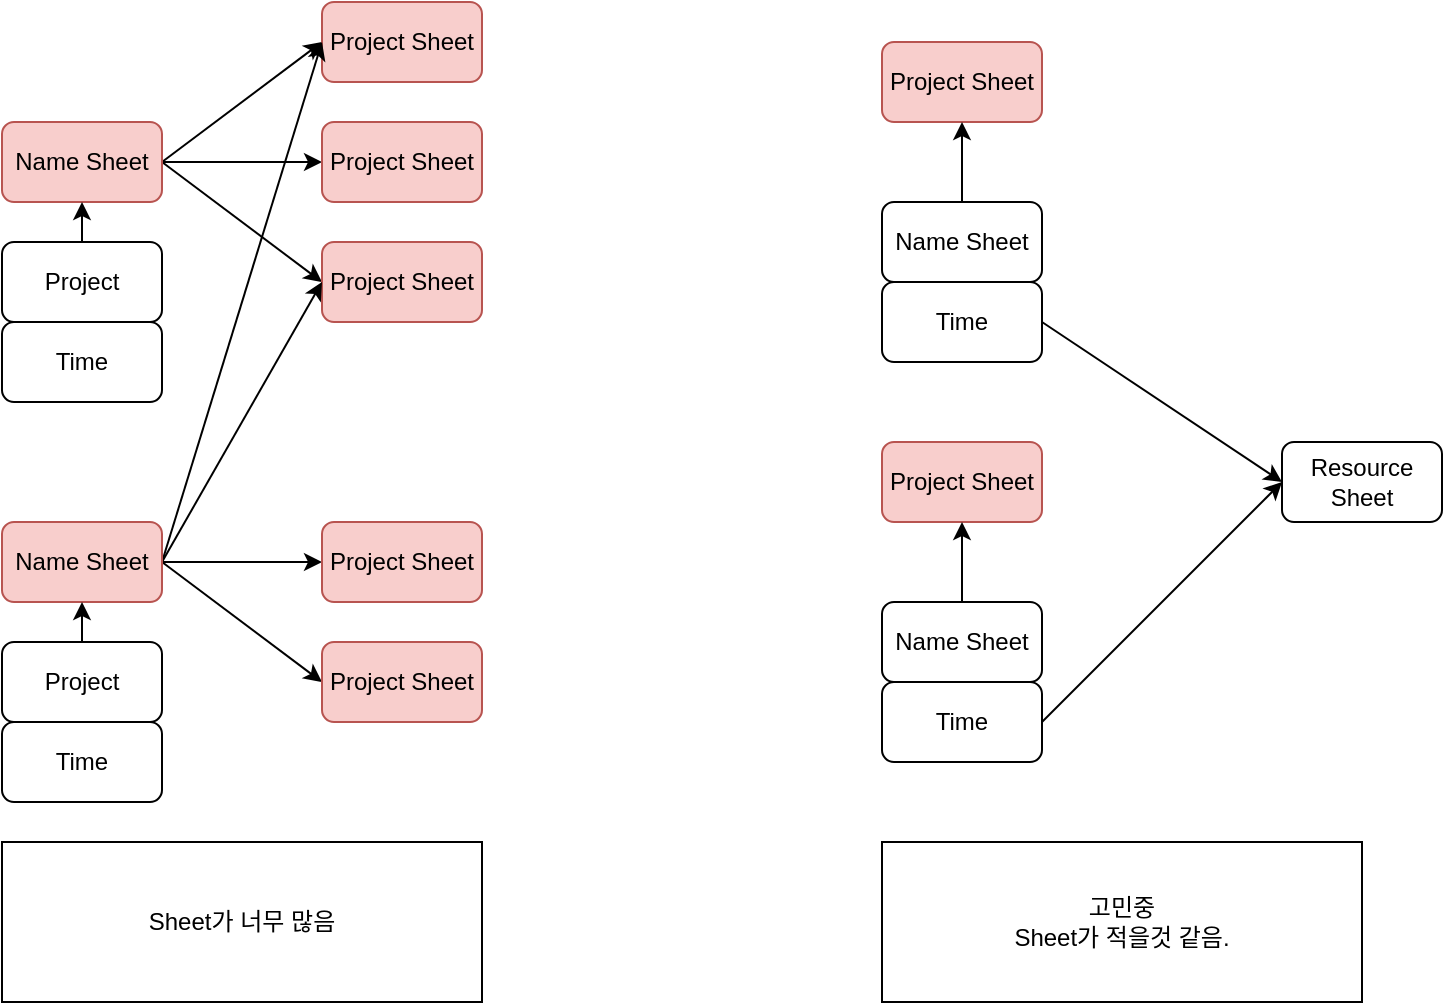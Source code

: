 <mxfile version="21.6.8" type="github">
  <diagram name="페이지-1" id="scTs8rndlXiAAdvTCo-n">
    <mxGraphModel dx="1392" dy="775" grid="1" gridSize="10" guides="1" tooltips="1" connect="1" arrows="1" fold="1" page="1" pageScale="1" pageWidth="827" pageHeight="1169" math="0" shadow="0">
      <root>
        <mxCell id="0" />
        <mxCell id="1" parent="0" />
        <mxCell id="Gr3zVidgoqD8lnO1tUQA-15" style="edgeStyle=orthogonalEdgeStyle;rounded=0;orthogonalLoop=1;jettySize=auto;html=1;exitX=1;exitY=0.5;exitDx=0;exitDy=0;entryX=0;entryY=0.5;entryDx=0;entryDy=0;" edge="1" parent="1" source="Gr3zVidgoqD8lnO1tUQA-10" target="Gr3zVidgoqD8lnO1tUQA-14">
          <mxGeometry relative="1" as="geometry" />
        </mxCell>
        <mxCell id="Gr3zVidgoqD8lnO1tUQA-17" style="orthogonalLoop=1;jettySize=auto;html=1;exitX=1;exitY=0.5;exitDx=0;exitDy=0;entryX=0;entryY=0.5;entryDx=0;entryDy=0;rounded=0;strokeColor=default;" edge="1" parent="1" source="Gr3zVidgoqD8lnO1tUQA-10" target="Gr3zVidgoqD8lnO1tUQA-16">
          <mxGeometry relative="1" as="geometry" />
        </mxCell>
        <mxCell id="Gr3zVidgoqD8lnO1tUQA-21" style="rounded=0;orthogonalLoop=1;jettySize=auto;html=1;exitX=1;exitY=0.5;exitDx=0;exitDy=0;entryX=0;entryY=0.5;entryDx=0;entryDy=0;" edge="1" parent="1" source="Gr3zVidgoqD8lnO1tUQA-10" target="Gr3zVidgoqD8lnO1tUQA-19">
          <mxGeometry relative="1" as="geometry" />
        </mxCell>
        <mxCell id="Gr3zVidgoqD8lnO1tUQA-10" value="Name Sheet" style="rounded=1;whiteSpace=wrap;html=1;fillColor=#f8cecc;strokeColor=#b85450;" vertex="1" parent="1">
          <mxGeometry x="80" y="280" width="80" height="40" as="geometry" />
        </mxCell>
        <mxCell id="Gr3zVidgoqD8lnO1tUQA-13" style="edgeStyle=orthogonalEdgeStyle;rounded=0;orthogonalLoop=1;jettySize=auto;html=1;exitX=0.5;exitY=0;exitDx=0;exitDy=0;entryX=0.5;entryY=1;entryDx=0;entryDy=0;" edge="1" parent="1" source="Gr3zVidgoqD8lnO1tUQA-11" target="Gr3zVidgoqD8lnO1tUQA-10">
          <mxGeometry relative="1" as="geometry" />
        </mxCell>
        <mxCell id="Gr3zVidgoqD8lnO1tUQA-11" value="Project" style="rounded=1;whiteSpace=wrap;html=1;" vertex="1" parent="1">
          <mxGeometry x="80" y="340" width="80" height="40" as="geometry" />
        </mxCell>
        <mxCell id="Gr3zVidgoqD8lnO1tUQA-12" value="Time" style="rounded=1;whiteSpace=wrap;html=1;" vertex="1" parent="1">
          <mxGeometry x="80" y="380" width="80" height="40" as="geometry" />
        </mxCell>
        <mxCell id="Gr3zVidgoqD8lnO1tUQA-14" value="Project Sheet" style="rounded=1;whiteSpace=wrap;html=1;fillColor=#f8cecc;strokeColor=#b85450;" vertex="1" parent="1">
          <mxGeometry x="240" y="280" width="80" height="40" as="geometry" />
        </mxCell>
        <mxCell id="Gr3zVidgoqD8lnO1tUQA-16" value="Project Sheet" style="rounded=1;whiteSpace=wrap;html=1;fillColor=#f8cecc;strokeColor=#b85450;" vertex="1" parent="1">
          <mxGeometry x="240" y="340" width="80" height="40" as="geometry" />
        </mxCell>
        <mxCell id="Gr3zVidgoqD8lnO1tUQA-19" value="Project Sheet" style="rounded=1;whiteSpace=wrap;html=1;fillColor=#f8cecc;strokeColor=#b85450;" vertex="1" parent="1">
          <mxGeometry x="240" y="220" width="80" height="40" as="geometry" />
        </mxCell>
        <mxCell id="Gr3zVidgoqD8lnO1tUQA-29" style="edgeStyle=orthogonalEdgeStyle;rounded=0;orthogonalLoop=1;jettySize=auto;html=1;exitX=1;exitY=0.5;exitDx=0;exitDy=0;entryX=0;entryY=0.5;entryDx=0;entryDy=0;" edge="1" parent="1" source="Gr3zVidgoqD8lnO1tUQA-22" target="Gr3zVidgoqD8lnO1tUQA-26">
          <mxGeometry relative="1" as="geometry" />
        </mxCell>
        <mxCell id="Gr3zVidgoqD8lnO1tUQA-30" style="rounded=0;orthogonalLoop=1;jettySize=auto;html=1;exitX=1;exitY=0.5;exitDx=0;exitDy=0;entryX=0;entryY=0.5;entryDx=0;entryDy=0;" edge="1" parent="1" source="Gr3zVidgoqD8lnO1tUQA-22" target="Gr3zVidgoqD8lnO1tUQA-16">
          <mxGeometry relative="1" as="geometry" />
        </mxCell>
        <mxCell id="Gr3zVidgoqD8lnO1tUQA-31" style="rounded=0;orthogonalLoop=1;jettySize=auto;html=1;exitX=1;exitY=0.5;exitDx=0;exitDy=0;" edge="1" parent="1" source="Gr3zVidgoqD8lnO1tUQA-22">
          <mxGeometry relative="1" as="geometry">
            <mxPoint x="240" y="240" as="targetPoint" />
          </mxGeometry>
        </mxCell>
        <mxCell id="Gr3zVidgoqD8lnO1tUQA-32" style="rounded=0;orthogonalLoop=1;jettySize=auto;html=1;exitX=1;exitY=0.5;exitDx=0;exitDy=0;entryX=0;entryY=0.5;entryDx=0;entryDy=0;" edge="1" parent="1" source="Gr3zVidgoqD8lnO1tUQA-22" target="Gr3zVidgoqD8lnO1tUQA-27">
          <mxGeometry relative="1" as="geometry" />
        </mxCell>
        <mxCell id="Gr3zVidgoqD8lnO1tUQA-22" value="Name Sheet" style="rounded=1;whiteSpace=wrap;html=1;fillColor=#f8cecc;strokeColor=#b85450;" vertex="1" parent="1">
          <mxGeometry x="80" y="480" width="80" height="40" as="geometry" />
        </mxCell>
        <mxCell id="Gr3zVidgoqD8lnO1tUQA-23" style="edgeStyle=orthogonalEdgeStyle;rounded=0;orthogonalLoop=1;jettySize=auto;html=1;exitX=0.5;exitY=0;exitDx=0;exitDy=0;entryX=0.5;entryY=1;entryDx=0;entryDy=0;" edge="1" parent="1" source="Gr3zVidgoqD8lnO1tUQA-24" target="Gr3zVidgoqD8lnO1tUQA-22">
          <mxGeometry relative="1" as="geometry" />
        </mxCell>
        <mxCell id="Gr3zVidgoqD8lnO1tUQA-24" value="Project" style="rounded=1;whiteSpace=wrap;html=1;" vertex="1" parent="1">
          <mxGeometry x="80" y="540" width="80" height="40" as="geometry" />
        </mxCell>
        <mxCell id="Gr3zVidgoqD8lnO1tUQA-25" value="Time" style="rounded=1;whiteSpace=wrap;html=1;" vertex="1" parent="1">
          <mxGeometry x="80" y="580" width="80" height="40" as="geometry" />
        </mxCell>
        <mxCell id="Gr3zVidgoqD8lnO1tUQA-26" value="Project Sheet" style="rounded=1;whiteSpace=wrap;html=1;fillColor=#f8cecc;strokeColor=#b85450;" vertex="1" parent="1">
          <mxGeometry x="240" y="480" width="80" height="40" as="geometry" />
        </mxCell>
        <mxCell id="Gr3zVidgoqD8lnO1tUQA-27" value="Project Sheet" style="rounded=1;whiteSpace=wrap;html=1;fillColor=#f8cecc;strokeColor=#b85450;" vertex="1" parent="1">
          <mxGeometry x="240" y="540" width="80" height="40" as="geometry" />
        </mxCell>
        <mxCell id="Gr3zVidgoqD8lnO1tUQA-33" value="Project Sheet" style="rounded=1;whiteSpace=wrap;html=1;fillColor=#f8cecc;strokeColor=#b85450;" vertex="1" parent="1">
          <mxGeometry x="520" y="240" width="80" height="40" as="geometry" />
        </mxCell>
        <mxCell id="Gr3zVidgoqD8lnO1tUQA-36" style="edgeStyle=orthogonalEdgeStyle;rounded=0;orthogonalLoop=1;jettySize=auto;html=1;exitX=0.5;exitY=0;exitDx=0;exitDy=0;entryX=0.5;entryY=1;entryDx=0;entryDy=0;" edge="1" parent="1" source="Gr3zVidgoqD8lnO1tUQA-34" target="Gr3zVidgoqD8lnO1tUQA-33">
          <mxGeometry relative="1" as="geometry" />
        </mxCell>
        <mxCell id="Gr3zVidgoqD8lnO1tUQA-34" value="Name Sheet" style="rounded=1;whiteSpace=wrap;html=1;" vertex="1" parent="1">
          <mxGeometry x="520" y="320" width="80" height="40" as="geometry" />
        </mxCell>
        <mxCell id="Gr3zVidgoqD8lnO1tUQA-46" style="rounded=0;orthogonalLoop=1;jettySize=auto;html=1;exitX=1;exitY=0.5;exitDx=0;exitDy=0;entryX=0;entryY=0.5;entryDx=0;entryDy=0;" edge="1" parent="1" source="Gr3zVidgoqD8lnO1tUQA-35" target="Gr3zVidgoqD8lnO1tUQA-45">
          <mxGeometry relative="1" as="geometry" />
        </mxCell>
        <mxCell id="Gr3zVidgoqD8lnO1tUQA-35" value="Time" style="rounded=1;whiteSpace=wrap;html=1;" vertex="1" parent="1">
          <mxGeometry x="520" y="360" width="80" height="40" as="geometry" />
        </mxCell>
        <mxCell id="Gr3zVidgoqD8lnO1tUQA-41" value="Project Sheet" style="rounded=1;whiteSpace=wrap;html=1;fillColor=#f8cecc;strokeColor=#b85450;" vertex="1" parent="1">
          <mxGeometry x="520" y="440" width="80" height="40" as="geometry" />
        </mxCell>
        <mxCell id="Gr3zVidgoqD8lnO1tUQA-42" style="edgeStyle=orthogonalEdgeStyle;rounded=0;orthogonalLoop=1;jettySize=auto;html=1;exitX=0.5;exitY=0;exitDx=0;exitDy=0;entryX=0.5;entryY=1;entryDx=0;entryDy=0;" edge="1" parent="1" source="Gr3zVidgoqD8lnO1tUQA-43" target="Gr3zVidgoqD8lnO1tUQA-41">
          <mxGeometry relative="1" as="geometry" />
        </mxCell>
        <mxCell id="Gr3zVidgoqD8lnO1tUQA-43" value="Name Sheet" style="rounded=1;whiteSpace=wrap;html=1;" vertex="1" parent="1">
          <mxGeometry x="520" y="520" width="80" height="40" as="geometry" />
        </mxCell>
        <mxCell id="Gr3zVidgoqD8lnO1tUQA-47" style="rounded=0;orthogonalLoop=1;jettySize=auto;html=1;exitX=1;exitY=0.5;exitDx=0;exitDy=0;entryX=0;entryY=0.5;entryDx=0;entryDy=0;" edge="1" parent="1" source="Gr3zVidgoqD8lnO1tUQA-44" target="Gr3zVidgoqD8lnO1tUQA-45">
          <mxGeometry relative="1" as="geometry" />
        </mxCell>
        <mxCell id="Gr3zVidgoqD8lnO1tUQA-44" value="Time" style="rounded=1;whiteSpace=wrap;html=1;" vertex="1" parent="1">
          <mxGeometry x="520" y="560" width="80" height="40" as="geometry" />
        </mxCell>
        <mxCell id="Gr3zVidgoqD8lnO1tUQA-45" value="Resource&lt;br&gt;Sheet" style="rounded=1;whiteSpace=wrap;html=1;" vertex="1" parent="1">
          <mxGeometry x="720" y="440" width="80" height="40" as="geometry" />
        </mxCell>
        <mxCell id="Gr3zVidgoqD8lnO1tUQA-50" value="Sheet가 너무 많음" style="rounded=0;whiteSpace=wrap;html=1;" vertex="1" parent="1">
          <mxGeometry x="80" y="640" width="240" height="80" as="geometry" />
        </mxCell>
        <mxCell id="Gr3zVidgoqD8lnO1tUQA-51" value="고민중&lt;br&gt;Sheet가 적을것 같음.&lt;br&gt;" style="rounded=0;whiteSpace=wrap;html=1;" vertex="1" parent="1">
          <mxGeometry x="520" y="640" width="240" height="80" as="geometry" />
        </mxCell>
      </root>
    </mxGraphModel>
  </diagram>
</mxfile>

